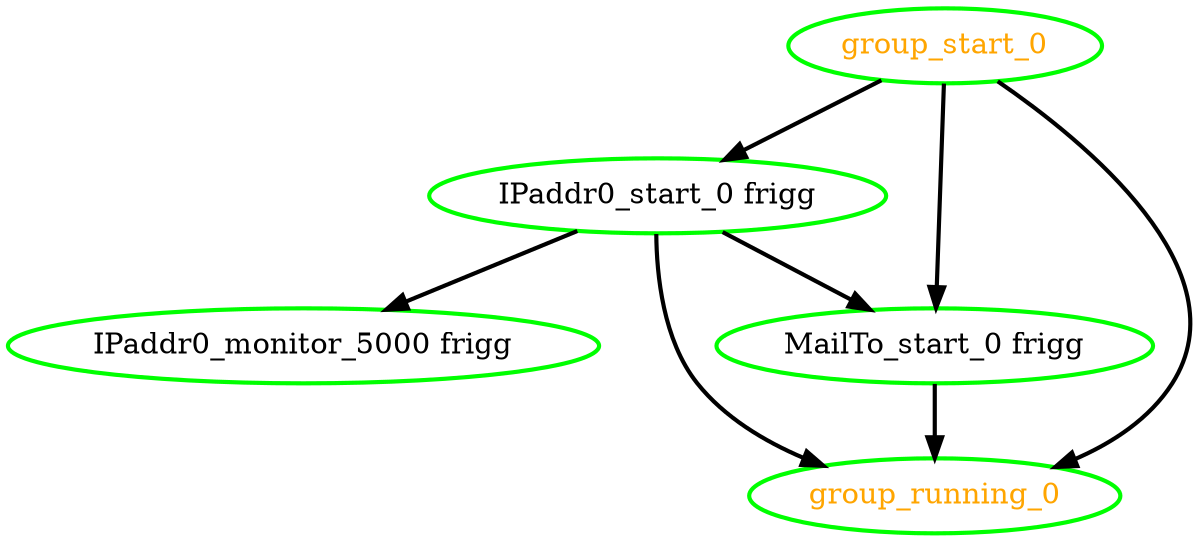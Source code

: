digraph "g" {
"IPaddr0_monitor_5000 frigg" [ style=bold color="green" fontcolor="black"  ]
"IPaddr0_start_0 frigg" -> "IPaddr0_monitor_5000 frigg" [ style = bold]
"IPaddr0_start_0 frigg" -> "MailTo_start_0 frigg" [ style = bold]
"IPaddr0_start_0 frigg" -> "group_running_0" [ style = bold]
"IPaddr0_start_0 frigg" [ style=bold color="green" fontcolor="black"  ]
"MailTo_start_0 frigg" -> "group_running_0" [ style = bold]
"MailTo_start_0 frigg" [ style=bold color="green" fontcolor="black"  ]
"group_running_0" [ style=bold color="green" fontcolor="orange"  ]
"group_start_0" -> "IPaddr0_start_0 frigg" [ style = bold]
"group_start_0" -> "MailTo_start_0 frigg" [ style = bold]
"group_start_0" -> "group_running_0" [ style = bold]
"group_start_0" [ style=bold color="green" fontcolor="orange"  ]
}
